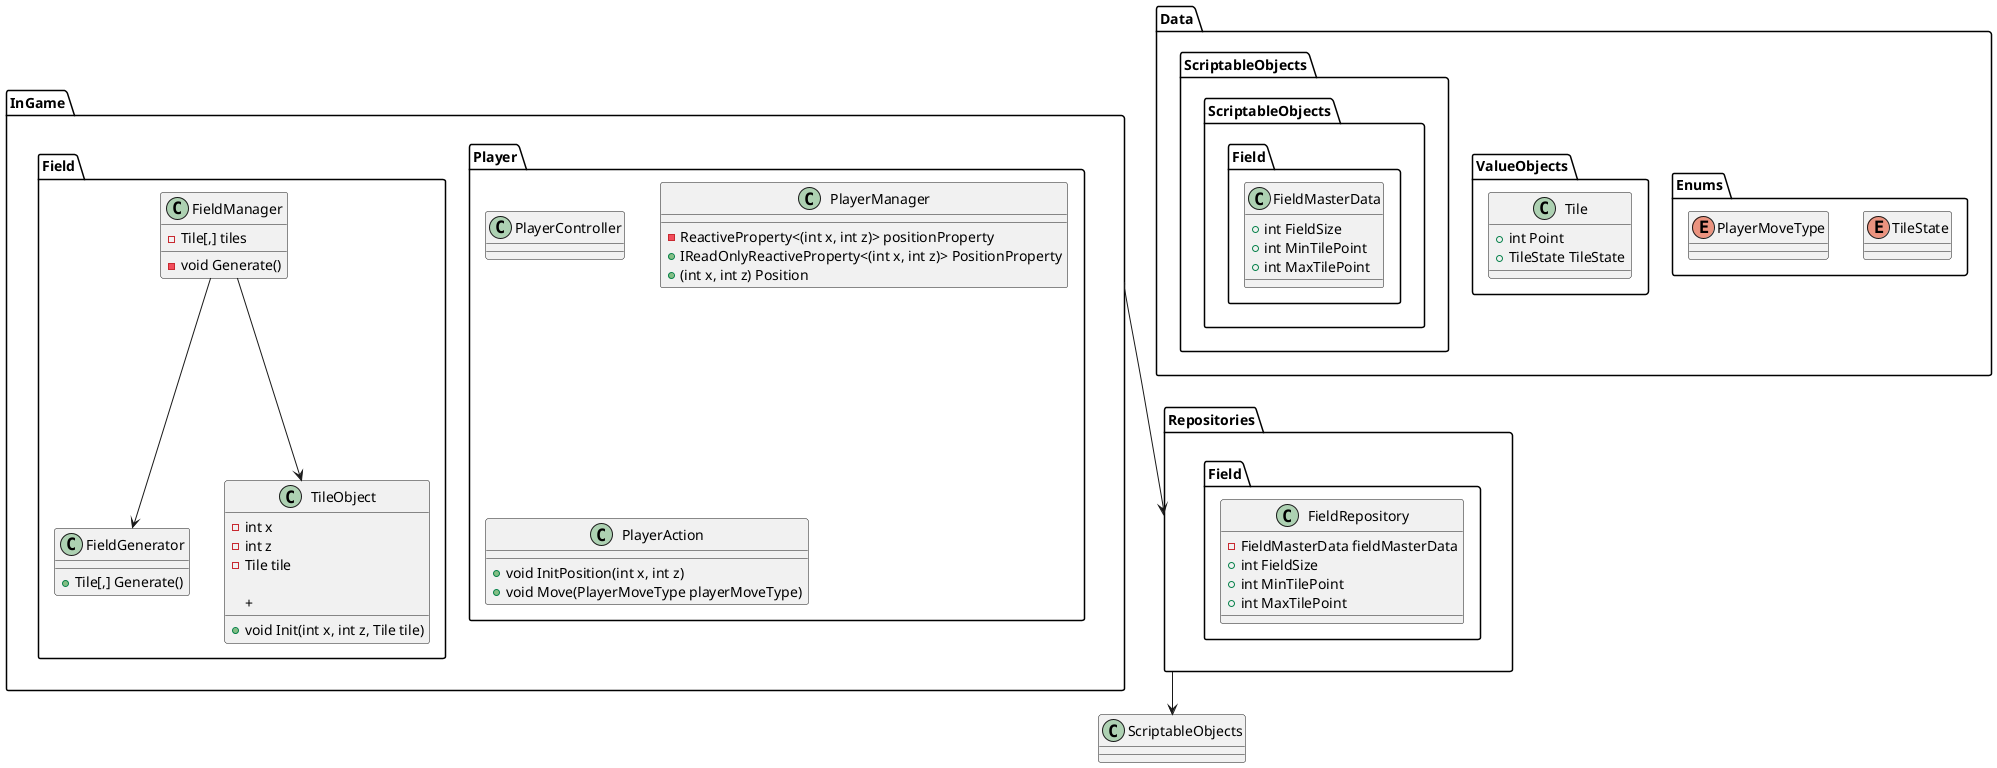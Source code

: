 @startuml
package Data
{
    package Enums
    {
        enum TileState
        enum PlayerMoveType
    }

    package ValueObjects
    {
        class Tile
        {
            + int Point
            + TileState TileState
        }
    }

    package ScriptableObjects
    {
        package ScriptableObjects.Field
        {
            class FieldMasterData
            {
                + int FieldSize
                + int MinTilePoint
                + int MaxTilePoint
            }
        }
    }
}

package Repositories
{
    package Repositories.Field
    {
        class FieldRepository
        {
            - FieldMasterData fieldMasterData
            + int FieldSize
            + int MinTilePoint
            + int MaxTilePoint
        }
    }
}

Repositories --> ScriptableObjects

package InGame
{
    package Player
    {
        class PlayerController
        {

        }

        class PlayerManager
        {
            - ReactiveProperty<(int x, int z)> positionProperty
            + IReadOnlyReactiveProperty<(int x, int z)> PositionProperty
            + (int x, int z) Position
        }

        class PlayerAction
        {
            + void InitPosition(int x, int z)
            + void Move(PlayerMoveType playerMoveType)
        }
    }

    package InGame.Field
    {
        class FieldGenerator
        {
            + Tile[,] Generate()
        }

        class FieldManager
        {
            - Tile[,] tiles

            - void Generate()
            ' + Tile GetTile(int x, int z)
        }

        class TileObject
        {
            - int x
            - int z
            - Tile tile

            + void Init(int x, int z, Tile tile)
            + 
        }
    }
}

InGame --> Repositories

FieldManager --> FieldGenerator
FieldManager --> TileObject
@enduml
